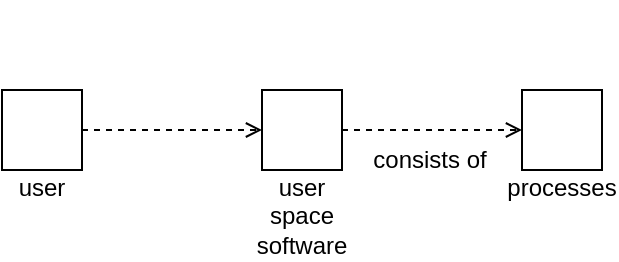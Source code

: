 <mxfile version="24.0.6" type="github">
  <diagram name="페이지-1" id="JrYouLSlLBodY8MmeohP">
    <mxGraphModel dx="954" dy="600" grid="1" gridSize="10" guides="1" tooltips="1" connect="1" arrows="1" fold="1" page="1" pageScale="1" pageWidth="827" pageHeight="1169" math="0" shadow="0">
      <root>
        <mxCell id="0" />
        <mxCell id="1" parent="0" />
        <mxCell id="wFtXMStxInyTJkeeVUtt-5" style="edgeStyle=orthogonalEdgeStyle;rounded=0;orthogonalLoop=1;jettySize=auto;html=1;exitX=1;exitY=0.5;exitDx=0;exitDy=0;entryX=0;entryY=0.5;entryDx=0;entryDy=0;endArrow=open;endFill=0;dashed=1;" edge="1" parent="1" source="wFtXMStxInyTJkeeVUtt-1" target="wFtXMStxInyTJkeeVUtt-4">
          <mxGeometry relative="1" as="geometry" />
        </mxCell>
        <mxCell id="wFtXMStxInyTJkeeVUtt-1" value="&lt;div&gt;&lt;br&gt;&lt;/div&gt;&lt;div&gt;&lt;br&gt;&lt;/div&gt;&lt;div&gt;&lt;br&gt;&lt;/div&gt;&lt;div&gt;&lt;br&gt;&lt;/div&gt;&lt;div&gt;user&lt;/div&gt;" style="whiteSpace=wrap;html=1;aspect=fixed;" vertex="1" parent="1">
          <mxGeometry x="230" y="240" width="40" height="40" as="geometry" />
        </mxCell>
        <mxCell id="wFtXMStxInyTJkeeVUtt-3" value="&lt;div&gt;&lt;br&gt;&lt;/div&gt;&lt;div&gt;&lt;br&gt;&lt;/div&gt;&lt;div&gt;&lt;br&gt;&lt;/div&gt;&lt;div&gt;&lt;br&gt;&lt;/div&gt;&lt;div&gt;processes&lt;/div&gt;" style="whiteSpace=wrap;html=1;aspect=fixed;" vertex="1" parent="1">
          <mxGeometry x="490" y="240" width="40" height="40" as="geometry" />
        </mxCell>
        <mxCell id="wFtXMStxInyTJkeeVUtt-6" style="edgeStyle=orthogonalEdgeStyle;rounded=0;orthogonalLoop=1;jettySize=auto;html=1;exitX=1;exitY=0.5;exitDx=0;exitDy=0;entryX=0;entryY=0.5;entryDx=0;entryDy=0;endArrow=open;endFill=0;dashed=1;" edge="1" parent="1" source="wFtXMStxInyTJkeeVUtt-4" target="wFtXMStxInyTJkeeVUtt-3">
          <mxGeometry relative="1" as="geometry" />
        </mxCell>
        <mxCell id="wFtXMStxInyTJkeeVUtt-4" value="&lt;div&gt;&lt;br&gt;&lt;/div&gt;&lt;div&gt;&lt;br&gt;&lt;/div&gt;&lt;div&gt;&lt;br&gt;&lt;/div&gt;&lt;div&gt;&lt;br&gt;&lt;/div&gt;&lt;div&gt;&lt;br&gt;&lt;/div&gt;&lt;div&gt;&lt;br&gt;&lt;/div&gt;&lt;div&gt;user space software&lt;/div&gt;" style="whiteSpace=wrap;html=1;aspect=fixed;" vertex="1" parent="1">
          <mxGeometry x="360" y="240" width="40" height="40" as="geometry" />
        </mxCell>
        <mxCell id="wFtXMStxInyTJkeeVUtt-7" value="consists of" style="text;html=1;align=center;verticalAlign=middle;whiteSpace=wrap;rounded=0;" vertex="1" parent="1">
          <mxGeometry x="413.5" y="260" width="60" height="30" as="geometry" />
        </mxCell>
      </root>
    </mxGraphModel>
  </diagram>
</mxfile>
